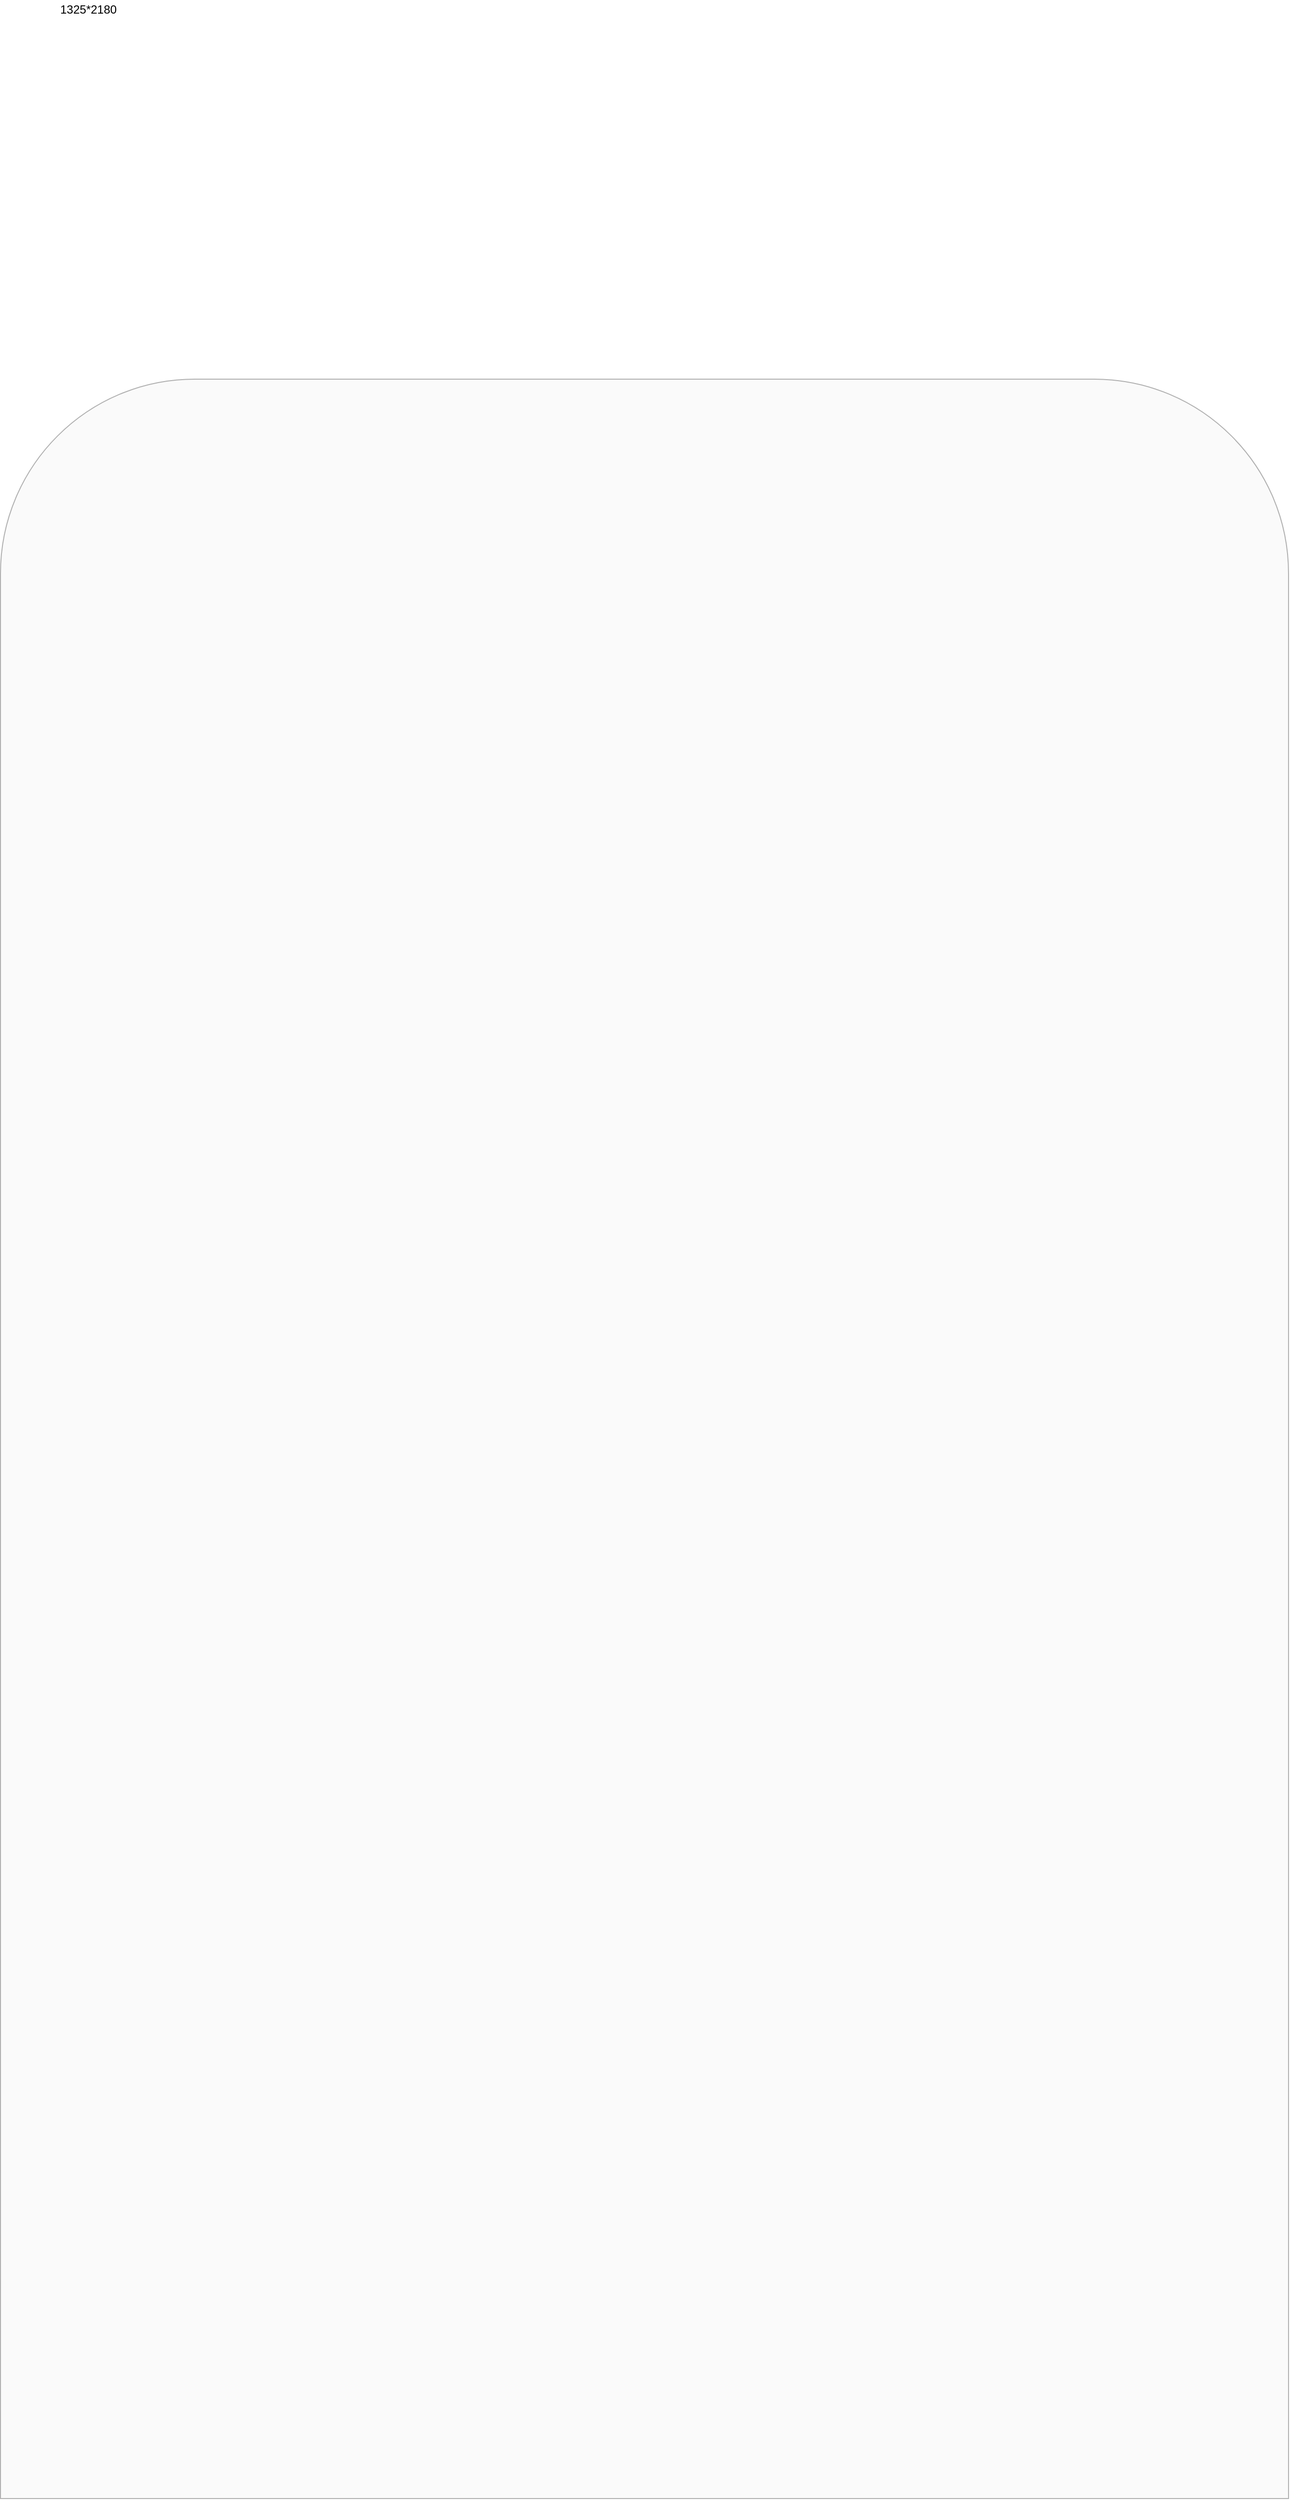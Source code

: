 <mxfile pages="1" version="11.2.1" type="github"><diagram id="N4GYPj97J8xWTlyw36yX" name="Page-1"><mxGraphModel dx="3720" dy="2275" grid="1" gridSize="10" guides="1" tooltips="1" connect="1" arrows="1" fold="1" page="1" pageScale="1" pageWidth="827" pageHeight="1169" math="0" shadow="0"><root><mxCell id="0"/><mxCell id="1" parent="0"/><mxCell id="OrgdCqCUhvRA3Hp4VZkS-2" value="1325*2180&lt;br&gt;" style="text;html=1;resizable=0;points=[];autosize=1;align=left;verticalAlign=top;spacingTop=-4;" vertex="1" parent="1"><mxGeometry x="222" y="40" width="70" height="20" as="geometry"/></mxCell><mxCell id="OrgdCqCUhvRA3Hp4VZkS-8" value="" style="verticalLabelPosition=bottom;verticalAlign=top;html=1;shape=mxgraph.basic.rect;fillColor=#f5f5f5;fillColor2=none;strokeColor=#666666;strokeWidth=1;size=200;indent=5;topLeftStyle=rounded;topRightStyle=rounded;fontColor=#333333;opacity=50;rotation=0;connectable=0;allowArrows=0;editable=0;resizable=0;rotatable=0;deletable=0;" vertex="1" parent="1"><mxGeometry x="162.5" y="430" width="1325" height="2180" as="geometry"/></mxCell></root></mxGraphModel></diagram></mxfile>